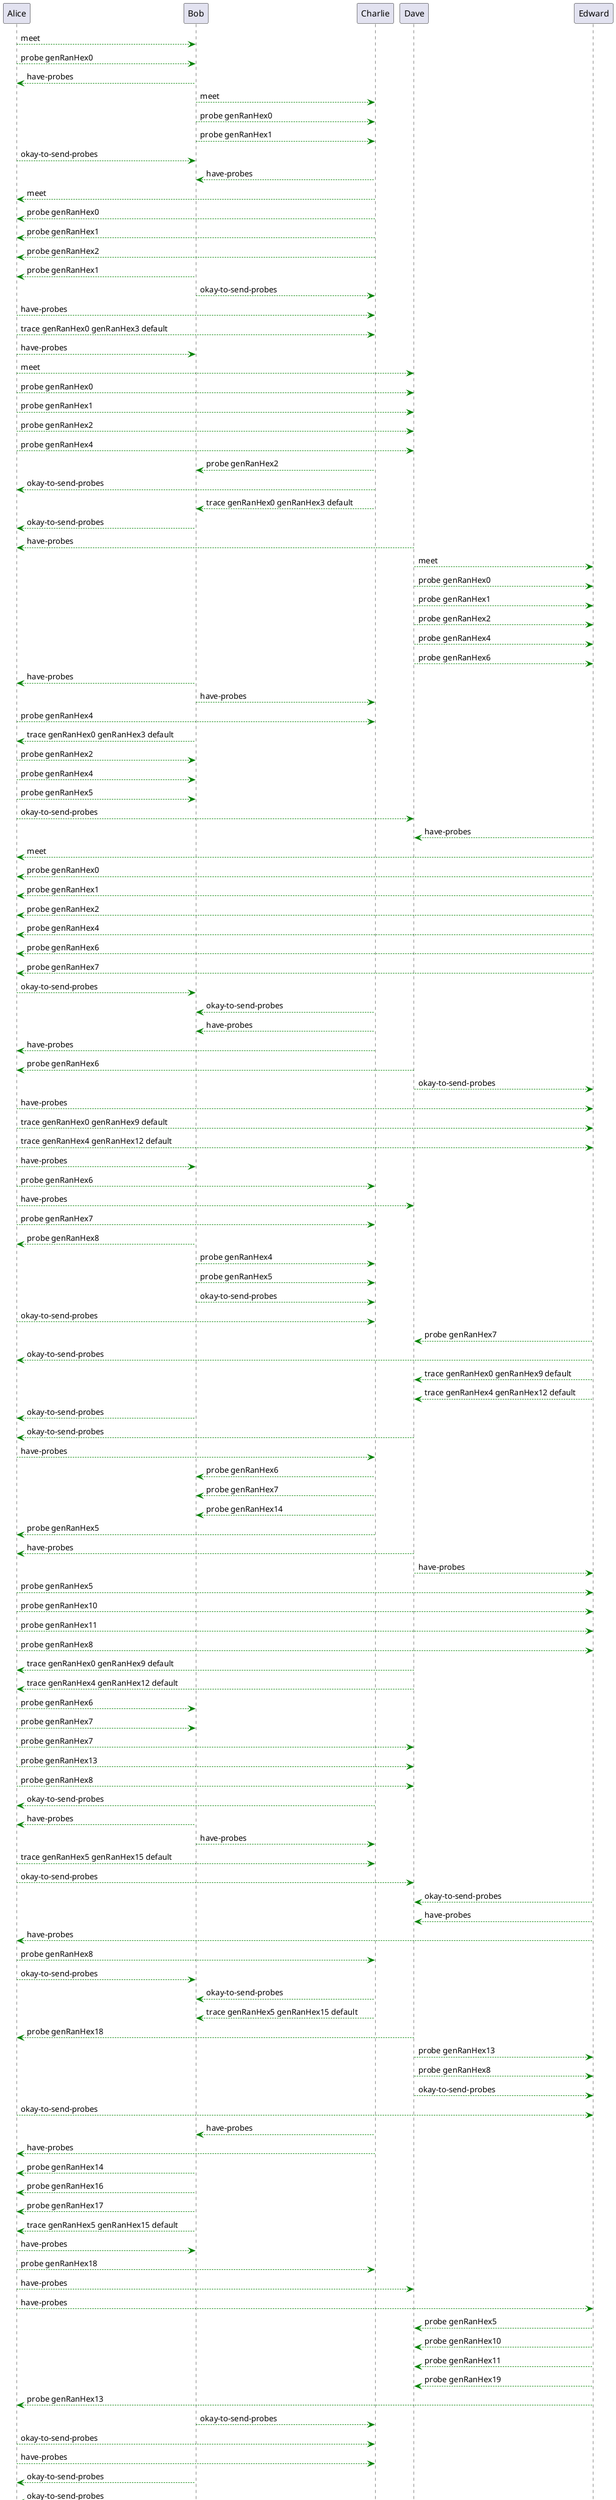 @startuml
Alice -[#green]-> Bob: meet
Alice -[#green]-> Bob: probe genRanHex0
Bob -[#green]-> Alice: have-probes
Bob -[#green]-> Charlie: meet
Bob -[#green]-> Charlie: probe genRanHex0
Bob -[#green]-> Charlie: probe genRanHex1
Alice -[#green]-> Bob: okay-to-send-probes
Charlie -[#green]-> Bob: have-probes
Charlie -[#green]-> Alice: meet
Charlie -[#green]-> Alice: probe genRanHex0
Charlie -[#green]-> Alice: probe genRanHex1
Charlie -[#green]-> Alice: probe genRanHex2
Bob -[#green]-> Alice: probe genRanHex1
Bob -[#green]-> Charlie: okay-to-send-probes
Alice -[#green]-> Charlie: have-probes
Alice -[#green]-> Charlie: trace genRanHex0 genRanHex3 default
Alice -[#green]-> Bob: have-probes
Alice -[#green]-> Dave: meet
Alice -[#green]-> Dave: probe genRanHex0
Alice -[#green]-> Dave: probe genRanHex1
Alice -[#green]-> Dave: probe genRanHex2
Alice -[#green]-> Dave: probe genRanHex4
Charlie -[#green]-> Bob: probe genRanHex2
Charlie -[#green]-> Alice: okay-to-send-probes
Charlie -[#green]-> Bob: trace genRanHex0 genRanHex3 default
Bob -[#green]-> Alice: okay-to-send-probes
Dave -[#green]-> Alice: have-probes
Dave -[#green]-> Edward: meet
Dave -[#green]-> Edward: probe genRanHex0
Dave -[#green]-> Edward: probe genRanHex1
Dave -[#green]-> Edward: probe genRanHex2
Dave -[#green]-> Edward: probe genRanHex4
Dave -[#green]-> Edward: probe genRanHex6
Bob -[#green]-> Alice: have-probes
Bob -[#green]-> Charlie: have-probes
Alice -[#green]-> Charlie: probe genRanHex4
Bob -[#green]-> Alice: trace genRanHex0 genRanHex3 default
Alice -[#green]-> Bob: probe genRanHex2
Alice -[#green]-> Bob: probe genRanHex4
Alice -[#green]-> Bob: probe genRanHex5
Alice -[#green]-> Dave: okay-to-send-probes
Edward -[#green]-> Dave: have-probes
Edward -[#green]-> Alice: meet
Edward -[#green]-> Alice: probe genRanHex0
Edward -[#green]-> Alice: probe genRanHex1
Edward -[#green]-> Alice: probe genRanHex2
Edward -[#green]-> Alice: probe genRanHex4
Edward -[#green]-> Alice: probe genRanHex6
Edward -[#green]-> Alice: probe genRanHex7
Alice -[#green]-> Bob: okay-to-send-probes
Charlie -[#green]-> Bob: okay-to-send-probes
Charlie -[#green]-> Bob: have-probes
Charlie -[#green]-> Alice: have-probes
Dave -[#green]-> Alice: probe genRanHex6
Dave -[#green]-> Edward: okay-to-send-probes
Alice -[#green]-> Edward: have-probes
Alice -[#green]-> Edward: trace genRanHex0 genRanHex9 default
Alice -[#green]-> Edward: trace genRanHex4 genRanHex12 default
Alice -[#green]-> Bob: have-probes
Alice -[#green]-> Charlie: probe genRanHex6
Alice -[#green]-> Dave: have-probes
Alice -[#green]-> Charlie: probe genRanHex7
Bob -[#green]-> Alice: probe genRanHex8
Bob -[#green]-> Charlie: probe genRanHex4
Bob -[#green]-> Charlie: probe genRanHex5
Bob -[#green]-> Charlie: okay-to-send-probes
Alice -[#green]-> Charlie: okay-to-send-probes
Edward -[#green]-> Dave: probe genRanHex7
Edward -[#green]-> Alice: okay-to-send-probes
Edward -[#green]-> Dave: trace genRanHex0 genRanHex9 default
Edward -[#green]-> Dave: trace genRanHex4 genRanHex12 default
Bob -[#green]-> Alice: okay-to-send-probes
Dave -[#green]-> Alice: okay-to-send-probes
Alice -[#green]-> Charlie: have-probes
Charlie -[#green]-> Bob: probe genRanHex6
Charlie -[#green]-> Bob: probe genRanHex7
Charlie -[#green]-> Bob: probe genRanHex14
Charlie -[#green]-> Alice: probe genRanHex5
Dave -[#green]-> Alice: have-probes
Dave -[#green]-> Edward: have-probes
Alice -[#green]-> Edward: probe genRanHex5
Alice -[#green]-> Edward: probe genRanHex10
Alice -[#green]-> Edward: probe genRanHex11
Alice -[#green]-> Edward: probe genRanHex8
Dave -[#green]-> Alice: trace genRanHex0 genRanHex9 default
Dave -[#green]-> Alice: trace genRanHex4 genRanHex12 default
Alice -[#green]-> Bob: probe genRanHex6
Alice -[#green]-> Bob: probe genRanHex7
Alice -[#green]-> Dave: probe genRanHex7
Alice -[#green]-> Dave: probe genRanHex13
Alice -[#green]-> Dave: probe genRanHex8
Charlie -[#green]-> Alice: okay-to-send-probes
Bob -[#green]-> Alice: have-probes
Bob -[#green]-> Charlie: have-probes
Alice -[#green]-> Charlie: trace genRanHex5 genRanHex15 default
Alice -[#green]-> Dave: okay-to-send-probes
Edward -[#green]-> Dave: okay-to-send-probes
Edward -[#green]-> Dave: have-probes
Edward -[#green]-> Alice: have-probes
Alice -[#green]-> Charlie: probe genRanHex8
Alice -[#green]-> Bob: okay-to-send-probes
Charlie -[#green]-> Bob: okay-to-send-probes
Charlie -[#green]-> Bob: trace genRanHex5 genRanHex15 default
Dave -[#green]-> Alice: probe genRanHex18
Dave -[#green]-> Edward: probe genRanHex13
Dave -[#green]-> Edward: probe genRanHex8
Dave -[#green]-> Edward: okay-to-send-probes
Alice -[#green]-> Edward: okay-to-send-probes
Charlie -[#green]-> Bob: have-probes
Charlie -[#green]-> Alice: have-probes
Bob -[#green]-> Alice: probe genRanHex14
Bob -[#green]-> Alice: probe genRanHex16
Bob -[#green]-> Alice: probe genRanHex17
Bob -[#green]-> Alice: trace genRanHex5 genRanHex15 default
Alice -[#green]-> Bob: have-probes
Alice -[#green]-> Charlie: probe genRanHex18
Alice -[#green]-> Dave: have-probes
Alice -[#green]-> Edward: have-probes
Edward -[#green]-> Dave: probe genRanHex5
Edward -[#green]-> Dave: probe genRanHex10
Edward -[#green]-> Dave: probe genRanHex11
Edward -[#green]-> Dave: probe genRanHex19
Edward -[#green]-> Alice: probe genRanHex13
Bob -[#green]-> Charlie: okay-to-send-probes
Alice -[#green]-> Charlie: okay-to-send-probes
Alice -[#green]-> Charlie: have-probes
Bob -[#green]-> Alice: okay-to-send-probes
Dave -[#green]-> Alice: okay-to-send-probes
Edward -[#green]-> Alice: okay-to-send-probes
Dave -[#green]-> Alice: have-probes
Dave -[#green]-> Edward: have-probes
Alice -[#green]-> Edward: trace genRanHex13 genRanHex20 default
Charlie -[#green]-> Bob: probe genRanHex8
Charlie -[#green]-> Bob: probe genRanHex18
Charlie -[#green]-> Alice: okay-to-send-probes
Alice -[#green]-> Bob: probe genRanHex18
Alice -[#green]-> Dave: probe genRanHex14
Alice -[#green]-> Dave: probe genRanHex16
Alice -[#green]-> Dave: probe genRanHex17
Alice -[#green]-> Edward: probe genRanHex18
Alice -[#green]-> Edward: probe genRanHex14
Alice -[#green]-> Edward: probe genRanHex16
Alice -[#green]-> Edward: probe genRanHex17
Alice -[#green]-> Dave: okay-to-send-probes
Edward -[#green]-> Dave: okay-to-send-probes
Edward -[#green]-> Dave: trace genRanHex13 genRanHex20 default
Bob -[#green]-> Charlie: trace genRanHex8 genRanHex21 default
Bob -[#green]-> Alice: have-probes
Bob -[#green]-> Charlie: have-probes
Alice -[#green]-> Charlie: probe genRanHex14
Alice -[#green]-> Charlie: probe genRanHex16
Alice -[#green]-> Charlie: probe genRanHex17
Edward -[#green]-> Dave: have-probes
Edward -[#green]-> Alice: have-probes
Dave -[#green]-> Alice: probe genRanHex5
Dave -[#green]-> Alice: probe genRanHex10
Dave -[#green]-> Alice: probe genRanHex11
Dave -[#green]-> Alice: probe genRanHex19
Dave -[#green]-> Edward: probe genRanHex14
Dave -[#green]-> Edward: probe genRanHex16
Dave -[#green]-> Edward: probe genRanHex17
Dave -[#green]-> Alice: trace genRanHex13 genRanHex20 default
Charlie -[#green]-> Alice: trace genRanHex8 genRanHex21 default
Alice -[#green]-> Bob: okay-to-send-probes
Charlie -[#green]-> Bob: okay-to-send-probes
Charlie -[#green]-> Alice: trace genRanHex14 genRanHex23 default
Charlie -[#green]-> Bob: have-probes
Charlie -[#green]-> Alice: have-probes
Dave -[#green]-> Edward: okay-to-send-probes
Alice -[#green]-> Edward: okay-to-send-probes
Alice -[#green]-> Dave: trace genRanHex5 genRanHex24 default
Alice -[#green]-> Dave: trace genRanHex10 genRanHex25 default
Alice -[#green]-> Dave: trace genRanHex11 genRanHex26 default
Alice -[#green]-> Bob: have-probes
Alice -[#green]-> Charlie: probe genRanHex19
Alice -[#green]-> Dave: have-probes
Alice -[#green]-> Edward: have-probes
Alice -[#green]-> Bob: trace genRanHex8 genRanHex21 default
Bob -[#green]-> Alice: probe genRanHex22
Alice -[#green]-> Bob: trace genRanHex14 genRanHex23 default
Bob -[#green]-> Charlie: okay-to-send-probes
Alice -[#green]-> Charlie: okay-to-send-probes
Edward -[#green]-> Dave: probe genRanHex18
Edward -[#green]-> Dave: probe genRanHex27
Edward -[#green]-> Dave: probe genRanHex28
Edward -[#green]-> Dave: probe genRanHex29
Dave -[#green]-> Edward: trace genRanHex5 genRanHex24 default
Dave -[#green]-> Edward: trace genRanHex10 genRanHex25 default
Dave -[#green]-> Edward: trace genRanHex11 genRanHex26 default
Bob -[#green]-> Alice: okay-to-send-probes
Dave -[#green]-> Alice: okay-to-send-probes
Edward -[#green]-> Alice: okay-to-send-probes
Alice -[#green]-> Charlie: have-probes
Bob -[#green]-> Charlie: trace genRanHex14 genRanHex23 default
Charlie -[#green]-> Bob: probe genRanHex16
Charlie -[#green]-> Bob: probe genRanHex17
Charlie -[#green]-> Bob: probe genRanHex19
Dave -[#green]-> Edward: trace genRanHex18 genRanHex30 default
Dave -[#green]-> Alice: have-probes
Dave -[#green]-> Edward: have-probes
Edward -[#green]-> Alice: trace genRanHex5 genRanHex24 default
Edward -[#green]-> Alice: trace genRanHex10 genRanHex25 default
Edward -[#green]-> Alice: trace genRanHex11 genRanHex26 default
Alice -[#green]-> Bob: probe genRanHex19
Alice -[#green]-> Dave: probe genRanHex22
Alice -[#green]-> Edward: probe genRanHex19
Alice -[#green]-> Edward: probe genRanHex22
Charlie -[#green]-> Alice: okay-to-send-probes
Bob -[#green]-> Charlie: trace genRanHex16 genRanHex31 default
Bob -[#green]-> Charlie: trace genRanHex17 genRanHex32 default
Bob -[#green]-> Alice: have-probes
Bob -[#green]-> Charlie: have-probes
Edward -[#green]-> Alice: trace genRanHex18 genRanHex30 default
Alice -[#green]-> Dave: okay-to-send-probes
Edward -[#green]-> Dave: okay-to-send-probes
Edward -[#green]-> Alice: trace genRanHex19 genRanHex34 default
Edward -[#green]-> Dave: have-probes
Edward -[#green]-> Alice: have-probes
Alice -[#green]-> Charlie: probe genRanHex22
Charlie -[#green]-> Alice: trace genRanHex16 genRanHex31 default
Charlie -[#green]-> Alice: trace genRanHex17 genRanHex32 default
Alice -[#green]-> Bob: okay-to-send-probes
Charlie -[#green]-> Bob: okay-to-send-probes
Alice -[#green]-> Dave: trace genRanHex18 genRanHex30 default
Dave -[#green]-> Alice: probe genRanHex27
Dave -[#green]-> Alice: probe genRanHex28
Dave -[#green]-> Alice: probe genRanHex29
Dave -[#green]-> Edward: probe genRanHex22
Alice -[#green]-> Dave: trace genRanHex19 genRanHex34 default
Dave -[#green]-> Edward: okay-to-send-probes
Alice -[#green]-> Edward: okay-to-send-probes
Charlie -[#green]-> Bob: have-probes
Charlie -[#green]-> Alice: have-probes
Alice -[#green]-> Bob: trace genRanHex16 genRanHex31 default
Alice -[#green]-> Bob: trace genRanHex17 genRanHex32 default
Bob -[#green]-> Alice: probe genRanHex33
Alice -[#green]-> Bob: have-probes
Alice -[#green]-> Charlie: probe genRanHex27
Alice -[#green]-> Dave: have-probes
Alice -[#green]-> Edward: have-probes
Alice -[#green]-> Charlie: probe genRanHex28
Alice -[#green]-> Charlie: probe genRanHex29
Dave -[#green]-> Edward: trace genRanHex19 genRanHex34 default
Edward -[#green]-> Dave: probe genRanHex35
Bob -[#green]-> Charlie: okay-to-send-probes
Alice -[#green]-> Charlie: okay-to-send-probes
Alice -[#green]-> Charlie: have-probes
Bob -[#green]-> Alice: okay-to-send-probes
Dave -[#green]-> Alice: okay-to-send-probes
Edward -[#green]-> Alice: okay-to-send-probes
Dave -[#green]-> Alice: have-probes
Dave -[#green]-> Edward: have-probes
Charlie -[#green]-> Bob: probe genRanHex22
Charlie -[#green]-> Bob: probe genRanHex27
Charlie -[#green]-> Bob: probe genRanHex28
Charlie -[#green]-> Bob: probe genRanHex29
Charlie -[#green]-> Alice: okay-to-send-probes
Alice -[#green]-> Bob: probe genRanHex27
Alice -[#green]-> Bob: probe genRanHex28
Alice -[#green]-> Bob: probe genRanHex29
Alice -[#green]-> Dave: probe genRanHex33
Alice -[#green]-> Edward: probe genRanHex27
Alice -[#green]-> Edward: probe genRanHex28
Alice -[#green]-> Edward: probe genRanHex29
Alice -[#green]-> Edward: probe genRanHex33
Alice -[#green]-> Dave: okay-to-send-probes
Edward -[#green]-> Dave: okay-to-send-probes
Bob -[#green]-> Charlie: trace genRanHex22 genRanHex36 default
Bob -[#green]-> Alice: have-probes
Bob -[#green]-> Charlie: have-probes
Alice -[#green]-> Charlie: probe genRanHex33
Edward -[#green]-> Alice: trace genRanHex27 genRanHex40 default
Edward -[#green]-> Alice: trace genRanHex28 genRanHex41 default
Edward -[#green]-> Alice: trace genRanHex29 genRanHex42 default
Edward -[#green]-> Dave: have-probes
Edward -[#green]-> Alice: have-probes
Dave -[#green]-> Alice: probe genRanHex35
Dave -[#green]-> Edward: probe genRanHex33
Charlie -[#green]-> Alice: trace genRanHex22 genRanHex36 default
Alice -[#green]-> Bob: okay-to-send-probes
Charlie -[#green]-> Bob: okay-to-send-probes
Charlie -[#green]-> Bob: have-probes
Charlie -[#green]-> Alice: have-probes
Alice -[#green]-> Dave: trace genRanHex27 genRanHex40 default
Alice -[#green]-> Dave: trace genRanHex28 genRanHex41 default
Alice -[#green]-> Dave: trace genRanHex29 genRanHex42 default
Dave -[#green]-> Edward: okay-to-send-probes
Alice -[#green]-> Edward: okay-to-send-probes
Alice -[#green]-> Bob: have-probes
Alice -[#green]-> Charlie: probe genRanHex35
Alice -[#green]-> Dave: have-probes
Alice -[#green]-> Edward: have-probes
Alice -[#green]-> Bob: trace genRanHex22 genRanHex36 default
Bob -[#green]-> Alice: probe genRanHex37
Bob -[#green]-> Alice: probe genRanHex38
Bob -[#green]-> Alice: probe genRanHex39
Bob -[#green]-> Charlie: okay-to-send-probes
Alice -[#green]-> Charlie: okay-to-send-probes
Dave -[#green]-> Edward: trace genRanHex27 genRanHex40 default
Dave -[#green]-> Edward: trace genRanHex28 genRanHex41 default
Dave -[#green]-> Edward: trace genRanHex29 genRanHex42 default
Edward -[#green]-> Dave: probe genRanHex43
Bob -[#green]-> Alice: okay-to-send-probes
Dave -[#green]-> Alice: okay-to-send-probes
Edward -[#green]-> Alice: okay-to-send-probes
Alice -[#green]-> Charlie: have-probes
Charlie -[#green]-> Bob: probe genRanHex33
Charlie -[#green]-> Bob: probe genRanHex35
Dave -[#green]-> Alice: have-probes
Dave -[#green]-> Edward: have-probes
Alice -[#green]-> Bob: probe genRanHex35
Alice -[#green]-> Dave: probe genRanHex37
Alice -[#green]-> Dave: probe genRanHex38
Alice -[#green]-> Dave: probe genRanHex39
Alice -[#green]-> Edward: probe genRanHex35
Alice -[#green]-> Edward: probe genRanHex37
Alice -[#green]-> Edward: probe genRanHex38
Alice -[#green]-> Edward: probe genRanHex39
Charlie -[#green]-> Alice: okay-to-send-probes
Bob -[#green]-> Charlie: trace genRanHex33 genRanHex44 default
Bob -[#green]-> Alice: have-probes
Bob -[#green]-> Charlie: have-probes
Alice -[#green]-> Dave: okay-to-send-probes
Edward -[#green]-> Dave: okay-to-send-probes
Edward -[#green]-> Alice: trace genRanHex35 genRanHex46 default
Edward -[#green]-> Dave: have-probes
Edward -[#green]-> Alice: have-probes
Alice -[#green]-> Charlie: probe genRanHex37
Alice -[#green]-> Charlie: probe genRanHex38
Alice -[#green]-> Charlie: probe genRanHex39
Charlie -[#green]-> Alice: trace genRanHex33 genRanHex44 default
Alice -[#green]-> Bob: okay-to-send-probes
Charlie -[#green]-> Bob: okay-to-send-probes
Dave -[#green]-> Alice: probe genRanHex43
Dave -[#green]-> Edward: probe genRanHex37
Dave -[#green]-> Edward: probe genRanHex38
Dave -[#green]-> Edward: probe genRanHex39
Alice -[#green]-> Dave: trace genRanHex35 genRanHex46 default
Dave -[#green]-> Edward: okay-to-send-probes
Alice -[#green]-> Edward: okay-to-send-probes
Charlie -[#green]-> Bob: have-probes
Charlie -[#green]-> Alice: have-probes
Alice -[#green]-> Bob: trace genRanHex33 genRanHex44 default
Bob -[#green]-> Alice: probe genRanHex45
Alice -[#green]-> Bob: have-probes
Alice -[#green]-> Charlie: probe genRanHex43
Alice -[#green]-> Dave: have-probes
Alice -[#green]-> Edward: have-probes
Dave -[#green]-> Edward: trace genRanHex35 genRanHex46 default
Edward -[#green]-> Dave: probe genRanHex47
Edward -[#green]-> Dave: probe genRanHex48
Edward -[#green]-> Dave: probe genRanHex49
Bob -[#green]-> Charlie: okay-to-send-probes
Alice -[#green]-> Charlie: okay-to-send-probes
Alice -[#green]-> Charlie: have-probes
Bob -[#green]-> Alice: okay-to-send-probes
Dave -[#green]-> Alice: okay-to-send-probes
Edward -[#green]-> Alice: okay-to-send-probes
Dave -[#green]-> Alice: have-probes
Dave -[#green]-> Edward: have-probes
Charlie -[#green]-> Bob: probe genRanHex37
Charlie -[#green]-> Bob: probe genRanHex38
Charlie -[#green]-> Bob: probe genRanHex39
Charlie -[#green]-> Bob: probe genRanHex43
Charlie -[#green]-> Alice: okay-to-send-probes
Alice -[#green]-> Bob: probe genRanHex43
Alice -[#green]-> Dave: probe genRanHex45
Alice -[#green]-> Edward: probe genRanHex43
Alice -[#green]-> Edward: probe genRanHex45
Alice -[#green]-> Dave: okay-to-send-probes
Edward -[#green]-> Dave: okay-to-send-probes
Bob -[#green]-> Charlie: trace genRanHex37 genRanHex50 default
Bob -[#green]-> Charlie: trace genRanHex38 genRanHex51 default
Bob -[#green]-> Charlie: trace genRanHex39 genRanHex52 default
Bob -[#green]-> Alice: have-probes
Bob -[#green]-> Charlie: have-probes
Alice -[#green]-> Charlie: probe genRanHex45
Edward -[#green]-> Alice: trace genRanHex43 genRanHex54 default
Edward -[#green]-> Dave: have-probes
Edward -[#green]-> Alice: have-probes
Dave -[#green]-> Alice: probe genRanHex47
Dave -[#green]-> Alice: probe genRanHex48
Dave -[#green]-> Alice: probe genRanHex49
Dave -[#green]-> Edward: probe genRanHex45
Charlie -[#green]-> Alice: trace genRanHex37 genRanHex50 default
Charlie -[#green]-> Alice: trace genRanHex38 genRanHex51 default
Charlie -[#green]-> Alice: trace genRanHex39 genRanHex52 default
Alice -[#green]-> Bob: okay-to-send-probes
Charlie -[#green]-> Bob: okay-to-send-probes
Charlie -[#green]-> Bob: have-probes
Charlie -[#green]-> Alice: have-probes
Alice -[#green]-> Dave: trace genRanHex43 genRanHex54 default
Dave -[#green]-> Edward: okay-to-send-probes
Alice -[#green]-> Edward: okay-to-send-probes
Alice -[#green]-> Bob: have-probes
Alice -[#green]-> Charlie: probe genRanHex47
Alice -[#green]-> Dave: have-probes
Alice -[#green]-> Edward: have-probes
Alice -[#green]-> Charlie: probe genRanHex48
Alice -[#green]-> Charlie: probe genRanHex49
Alice -[#green]-> Bob: trace genRanHex37 genRanHex50 default
Alice -[#green]-> Bob: trace genRanHex38 genRanHex51 default
Alice -[#green]-> Bob: trace genRanHex39 genRanHex52 default
Bob -[#green]-> Alice: probe genRanHex53
Bob -[#green]-> Charlie: okay-to-send-probes
Alice -[#green]-> Charlie: okay-to-send-probes
Dave -[#green]-> Edward: trace genRanHex43 genRanHex54 default
Edward -[#green]-> Dave: probe genRanHex55
Bob -[#green]-> Alice: okay-to-send-probes
Dave -[#green]-> Alice: okay-to-send-probes
Edward -[#green]-> Alice: okay-to-send-probes
Alice -[#green]-> Charlie: have-probes
Charlie -[#green]-> Bob: probe genRanHex45
Charlie -[#green]-> Bob: probe genRanHex47
Charlie -[#green]-> Bob: probe genRanHex48
Charlie -[#green]-> Bob: probe genRanHex49
Dave -[#green]-> Alice: have-probes
Dave -[#green]-> Edward: have-probes
Alice -[#green]-> Bob: probe genRanHex47
Alice -[#green]-> Bob: probe genRanHex48
Alice -[#green]-> Bob: probe genRanHex49
Alice -[#green]-> Dave: probe genRanHex53
Alice -[#green]-> Edward: probe genRanHex47
Alice -[#green]-> Edward: probe genRanHex48
Alice -[#green]-> Edward: probe genRanHex49
Alice -[#green]-> Edward: probe genRanHex53
Charlie -[#green]-> Alice: okay-to-send-probes
Bob -[#green]-> Charlie: trace genRanHex45 genRanHex56 default
Bob -[#green]-> Alice: have-probes
Bob -[#green]-> Charlie: have-probes
Alice -[#green]-> Dave: okay-to-send-probes
Edward -[#green]-> Dave: okay-to-send-probes
Edward -[#green]-> Alice: trace genRanHex47 genRanHex60 default
Edward -[#green]-> Alice: trace genRanHex48 genRanHex61 default
Edward -[#green]-> Alice: trace genRanHex49 genRanHex62 default
Edward -[#green]-> Dave: have-probes
Edward -[#green]-> Alice: have-probes
Alice -[#green]-> Charlie: probe genRanHex53
Charlie -[#green]-> Alice: trace genRanHex45 genRanHex56 default
Alice -[#green]-> Bob: okay-to-send-probes
Charlie -[#green]-> Bob: okay-to-send-probes
Dave -[#green]-> Alice: probe genRanHex55
Dave -[#green]-> Edward: probe genRanHex53
Alice -[#green]-> Dave: trace genRanHex47 genRanHex60 default
Alice -[#green]-> Dave: trace genRanHex48 genRanHex61 default
Alice -[#green]-> Dave: trace genRanHex49 genRanHex62 default
Dave -[#green]-> Edward: okay-to-send-probes
Alice -[#green]-> Edward: okay-to-send-probes
Charlie -[#green]-> Bob: have-probes
Charlie -[#green]-> Alice: have-probes
Alice -[#green]-> Bob: trace genRanHex45 genRanHex56 default
Bob -[#green]-> Alice: probe genRanHex57
Bob -[#green]-> Alice: probe genRanHex58
Bob -[#green]-> Alice: probe genRanHex59
Alice -[#green]-> Bob: have-probes
Alice -[#green]-> Charlie: probe genRanHex55
Alice -[#green]-> Dave: have-probes
Alice -[#green]-> Edward: have-probes
Dave -[#green]-> Edward: trace genRanHex47 genRanHex60 default
Dave -[#green]-> Edward: trace genRanHex48 genRanHex61 default
Dave -[#green]-> Edward: trace genRanHex49 genRanHex62 default
Edward -[#green]-> Dave: probe genRanHex63
Bob -[#green]-> Charlie: okay-to-send-probes
Alice -[#green]-> Charlie: okay-to-send-probes
Alice -[#green]-> Charlie: have-probes
Bob -[#green]-> Alice: okay-to-send-probes
Dave -[#green]-> Alice: okay-to-send-probes
Edward -[#green]-> Alice: okay-to-send-probes
Dave -[#green]-> Alice: have-probes
Dave -[#green]-> Edward: have-probes
Charlie -[#green]-> Bob: probe genRanHex53
Charlie -[#green]-> Bob: probe genRanHex55
Charlie -[#green]-> Alice: okay-to-send-probes
Alice -[#green]-> Bob: probe genRanHex55
Alice -[#green]-> Dave: probe genRanHex57
Alice -[#green]-> Dave: probe genRanHex58
Alice -[#green]-> Dave: probe genRanHex59
Alice -[#green]-> Edward: probe genRanHex55
Alice -[#green]-> Edward: probe genRanHex57
Alice -[#green]-> Edward: probe genRanHex58
Alice -[#green]-> Edward: probe genRanHex59
Alice -[#green]-> Dave: okay-to-send-probes
Edward -[#green]-> Dave: okay-to-send-probes
Bob -[#green]-> Charlie: trace genRanHex53 genRanHex64 default
Bob -[#green]-> Alice: have-probes
Bob -[#green]-> Charlie: have-probes
Alice -[#green]-> Charlie: probe genRanHex57
Alice -[#green]-> Charlie: probe genRanHex58
Alice -[#green]-> Charlie: probe genRanHex59
Edward -[#green]-> Alice: trace genRanHex55 genRanHex66 default
Edward -[#green]-> Dave: have-probes
Edward -[#green]-> Alice: have-probes
Dave -[#green]-> Alice: probe genRanHex63
Dave -[#green]-> Edward: probe genRanHex57
Dave -[#green]-> Edward: probe genRanHex58
Dave -[#green]-> Edward: probe genRanHex59
Charlie -[#green]-> Alice: trace genRanHex53 genRanHex64 default
Alice -[#green]-> Bob: okay-to-send-probes
Charlie -[#green]-> Bob: okay-to-send-probes
Charlie -[#green]-> Bob: have-probes
Charlie -[#green]-> Alice: have-probes
Alice -[#green]-> Dave: trace genRanHex55 genRanHex66 default
Dave -[#green]-> Edward: okay-to-send-probes
Alice -[#green]-> Edward: okay-to-send-probes
Alice -[#green]-> Bob: have-probes
Alice -[#green]-> Charlie: probe genRanHex63
Alice -[#green]-> Dave: have-probes
Alice -[#green]-> Edward: have-probes
Alice -[#green]-> Bob: trace genRanHex53 genRanHex64 default
Bob -[#green]-> Alice: probe genRanHex65
Bob -[#green]-> Charlie: okay-to-send-probes
Alice -[#green]-> Charlie: okay-to-send-probes
Dave -[#green]-> Edward: trace genRanHex55 genRanHex66 default
Edward -[#green]-> Dave: probe genRanHex67
Edward -[#green]-> Dave: probe genRanHex68
Edward -[#green]-> Dave: probe genRanHex69
Bob -[#green]-> Alice: okay-to-send-probes
Dave -[#green]-> Alice: okay-to-send-probes
Edward -[#green]-> Alice: okay-to-send-probes
Alice -[#green]-> Charlie: have-probes
Charlie -[#green]-> Bob: probe genRanHex57
Charlie -[#green]-> Bob: probe genRanHex58
Charlie -[#green]-> Bob: probe genRanHex59
Charlie -[#green]-> Bob: probe genRanHex63
Dave -[#green]-> Alice: have-probes
Dave -[#green]-> Edward: have-probes
Alice -[#green]-> Bob: probe genRanHex63
Alice -[#green]-> Dave: probe genRanHex65
Alice -[#green]-> Edward: probe genRanHex63
Alice -[#green]-> Edward: probe genRanHex65
Charlie -[#green]-> Alice: okay-to-send-probes
Bob -[#green]-> Charlie: trace genRanHex57 genRanHex70 default
Bob -[#green]-> Charlie: trace genRanHex58 genRanHex71 default
Bob -[#green]-> Charlie: trace genRanHex59 genRanHex72 default
Bob -[#green]-> Alice: have-probes
Bob -[#green]-> Charlie: have-probes
Alice -[#green]-> Dave: okay-to-send-probes
Edward -[#green]-> Dave: okay-to-send-probes
Edward -[#green]-> Alice: trace genRanHex63 genRanHex74 default
Edward -[#green]-> Dave: have-probes
Edward -[#green]-> Alice: have-probes
Alice -[#green]-> Charlie: probe genRanHex65
Charlie -[#green]-> Alice: trace genRanHex57 genRanHex70 default
Charlie -[#green]-> Alice: trace genRanHex58 genRanHex71 default
Charlie -[#green]-> Alice: trace genRanHex59 genRanHex72 default
Alice -[#green]-> Bob: okay-to-send-probes
Charlie -[#green]-> Bob: okay-to-send-probes
Dave -[#green]-> Alice: probe genRanHex67
Dave -[#green]-> Alice: probe genRanHex68
Dave -[#green]-> Alice: probe genRanHex69
Dave -[#green]-> Edward: probe genRanHex65
Alice -[#green]-> Dave: trace genRanHex63 genRanHex74 default
Dave -[#green]-> Edward: okay-to-send-probes
Alice -[#green]-> Edward: okay-to-send-probes
Charlie -[#green]-> Bob: have-probes
Charlie -[#green]-> Alice: have-probes
Alice -[#green]-> Bob: trace genRanHex57 genRanHex70 default
Alice -[#green]-> Bob: trace genRanHex58 genRanHex71 default
Alice -[#green]-> Bob: trace genRanHex59 genRanHex72 default
Bob -[#green]-> Alice: probe genRanHex73
Alice -[#green]-> Bob: have-probes
Alice -[#green]-> Charlie: probe genRanHex67
Alice -[#green]-> Dave: have-probes
Alice -[#green]-> Edward: have-probes
Alice -[#green]-> Charlie: probe genRanHex68
Alice -[#green]-> Charlie: probe genRanHex69
Dave -[#green]-> Edward: trace genRanHex63 genRanHex74 default
Edward -[#green]-> Dave: probe genRanHex75
Bob -[#green]-> Charlie: okay-to-send-probes
Alice -[#green]-> Charlie: okay-to-send-probes
Alice -[#green]-> Charlie: have-probes
Bob -[#green]-> Alice: okay-to-send-probes
Dave -[#green]-> Alice: okay-to-send-probes
Edward -[#green]-> Alice: okay-to-send-probes
Dave -[#green]-> Alice: have-probes
Dave -[#green]-> Edward: have-probes
Charlie -[#green]-> Bob: probe genRanHex65
Charlie -[#green]-> Bob: probe genRanHex67
Charlie -[#green]-> Bob: probe genRanHex68
Charlie -[#green]-> Bob: probe genRanHex69
Charlie -[#green]-> Alice: okay-to-send-probes
Alice -[#green]-> Bob: probe genRanHex67
Alice -[#green]-> Bob: probe genRanHex68
Alice -[#green]-> Bob: probe genRanHex69
Alice -[#green]-> Dave: probe genRanHex73
Alice -[#green]-> Edward: probe genRanHex67
Alice -[#green]-> Edward: probe genRanHex68
Alice -[#green]-> Edward: probe genRanHex69
Alice -[#green]-> Edward: probe genRanHex73
Alice -[#green]-> Dave: okay-to-send-probes
Edward -[#green]-> Dave: okay-to-send-probes
Bob -[#green]-> Charlie: trace genRanHex65 genRanHex76 default
Bob -[#green]-> Alice: have-probes
Bob -[#green]-> Charlie: have-probes
Alice -[#green]-> Charlie: probe genRanHex73
Edward -[#green]-> Alice: trace genRanHex67 genRanHex80 default
Edward -[#green]-> Alice: trace genRanHex68 genRanHex81 default
Edward -[#green]-> Alice: trace genRanHex69 genRanHex82 default
Edward -[#green]-> Dave: have-probes
Edward -[#green]-> Alice: have-probes
Dave -[#green]-> Alice: probe genRanHex75
Dave -[#green]-> Edward: probe genRanHex73
Charlie -[#green]-> Alice: trace genRanHex65 genRanHex76 default
Alice -[#green]-> Bob: okay-to-send-probes
Charlie -[#green]-> Bob: okay-to-send-probes
Charlie -[#green]-> Bob: have-probes
Charlie -[#green]-> Alice: have-probes
Alice -[#green]-> Dave: trace genRanHex67 genRanHex80 default
Alice -[#green]-> Dave: trace genRanHex68 genRanHex81 default
Alice -[#green]-> Dave: trace genRanHex69 genRanHex82 default
Dave -[#green]-> Edward: okay-to-send-probes
Alice -[#green]-> Edward: okay-to-send-probes
Alice -[#green]-> Bob: have-probes
Alice -[#green]-> Charlie: probe genRanHex75
Alice -[#green]-> Dave: have-probes
Alice -[#green]-> Edward: have-probes
Alice -[#green]-> Bob: trace genRanHex65 genRanHex76 default
Bob -[#green]-> Alice: probe genRanHex77
Bob -[#green]-> Alice: probe genRanHex78
Bob -[#green]-> Alice: probe genRanHex79
Bob -[#green]-> Charlie: okay-to-send-probes
Alice -[#green]-> Charlie: okay-to-send-probes
Dave -[#green]-> Edward: trace genRanHex67 genRanHex80 default
Dave -[#green]-> Edward: trace genRanHex68 genRanHex81 default
Dave -[#green]-> Edward: trace genRanHex69 genRanHex82 default
Edward -[#green]-> Dave: probe genRanHex83
Bob -[#green]-> Alice: okay-to-send-probes
Dave -[#green]-> Alice: okay-to-send-probes
Edward -[#green]-> Alice: okay-to-send-probes
Alice -[#green]-> Charlie: have-probes
Charlie -[#green]-> Bob: probe genRanHex73
Charlie -[#green]-> Bob: probe genRanHex75
Dave -[#green]-> Alice: have-probes
Dave -[#green]-> Edward: have-probes
Alice -[#green]-> Bob: probe genRanHex75
Alice -[#green]-> Dave: probe genRanHex77
Alice -[#green]-> Dave: probe genRanHex78
Alice -[#green]-> Dave: probe genRanHex79
Alice -[#green]-> Edward: probe genRanHex75
Alice -[#green]-> Edward: probe genRanHex77
Alice -[#green]-> Edward: probe genRanHex78
Alice -[#green]-> Edward: probe genRanHex79
Charlie -[#green]-> Alice: okay-to-send-probes
Bob -[#green]-> Charlie: trace genRanHex73 genRanHex84 default
Bob -[#green]-> Alice: have-probes
Bob -[#green]-> Charlie: have-probes
Alice -[#green]-> Dave: okay-to-send-probes
Edward -[#green]-> Dave: okay-to-send-probes
Edward -[#green]-> Alice: trace genRanHex75 genRanHex86 default
Edward -[#green]-> Dave: have-probes
Edward -[#green]-> Alice: have-probes
Alice -[#green]-> Charlie: probe genRanHex77
Alice -[#green]-> Charlie: probe genRanHex78
Alice -[#green]-> Charlie: probe genRanHex79
Charlie -[#green]-> Alice: trace genRanHex73 genRanHex84 default
Alice -[#green]-> Bob: okay-to-send-probes
Charlie -[#green]-> Bob: okay-to-send-probes
Dave -[#green]-> Alice: probe genRanHex83
Dave -[#green]-> Edward: probe genRanHex77
Dave -[#green]-> Edward: probe genRanHex78
Dave -[#green]-> Edward: probe genRanHex79
Alice -[#green]-> Dave: trace genRanHex75 genRanHex86 default
Dave -[#green]-> Edward: okay-to-send-probes
Alice -[#green]-> Edward: okay-to-send-probes
Charlie -[#green]-> Bob: have-probes
Charlie -[#green]-> Alice: have-probes
Alice -[#green]-> Bob: trace genRanHex73 genRanHex84 default
Bob -[#green]-> Alice: probe genRanHex85
Alice -[#green]-> Bob: have-probes
Alice -[#green]-> Charlie: probe genRanHex83
Alice -[#green]-> Dave: have-probes
Alice -[#green]-> Edward: have-probes
Dave -[#green]-> Edward: trace genRanHex75 genRanHex86 default
Edward -[#green]-> Dave: probe genRanHex87
Edward -[#green]-> Dave: probe genRanHex88
Edward -[#green]-> Dave: probe genRanHex89
Bob -[#green]-> Charlie: okay-to-send-probes
Alice -[#green]-> Charlie: okay-to-send-probes
Alice -[#green]-> Charlie: have-probes
Bob -[#green]-> Alice: okay-to-send-probes
Dave -[#green]-> Alice: okay-to-send-probes
Edward -[#green]-> Alice: okay-to-send-probes
Dave -[#green]-> Alice: have-probes
Dave -[#green]-> Edward: have-probes
Charlie -[#green]-> Bob: probe genRanHex77
Charlie -[#green]-> Bob: probe genRanHex78
Charlie -[#green]-> Bob: probe genRanHex79
Charlie -[#green]-> Bob: probe genRanHex83
Charlie -[#green]-> Alice: okay-to-send-probes
Alice -[#green]-> Bob: probe genRanHex83
Alice -[#green]-> Dave: probe genRanHex85
Alice -[#green]-> Edward: probe genRanHex83
Alice -[#green]-> Edward: probe genRanHex85
Alice -[#green]-> Dave: okay-to-send-probes
Edward -[#green]-> Dave: okay-to-send-probes
Bob -[#green]-> Charlie: trace genRanHex77 genRanHex90 default
Bob -[#green]-> Charlie: trace genRanHex78 genRanHex91 default
Bob -[#green]-> Charlie: trace genRanHex79 genRanHex92 default
Bob -[#green]-> Alice: have-probes
Bob -[#green]-> Charlie: have-probes
Alice -[#green]-> Charlie: probe genRanHex85
Edward -[#green]-> Alice: trace genRanHex83 genRanHex94 default
Edward -[#green]-> Dave: have-probes
Edward -[#green]-> Alice: have-probes
Dave -[#green]-> Alice: probe genRanHex87
Dave -[#green]-> Alice: probe genRanHex88
Dave -[#green]-> Alice: probe genRanHex89
Dave -[#green]-> Edward: probe genRanHex85
Charlie -[#green]-> Alice: trace genRanHex77 genRanHex90 default
Charlie -[#green]-> Alice: trace genRanHex78 genRanHex91 default
Charlie -[#green]-> Alice: trace genRanHex79 genRanHex92 default
Alice -[#green]-> Bob: okay-to-send-probes
Charlie -[#green]-> Bob: okay-to-send-probes
Charlie -[#green]-> Bob: have-probes
Charlie -[#green]-> Alice: have-probes
Alice -[#green]-> Dave: trace genRanHex83 genRanHex94 default
Dave -[#green]-> Edward: okay-to-send-probes
Alice -[#green]-> Edward: okay-to-send-probes
Alice -[#green]-> Bob: have-probes
Alice -[#green]-> Charlie: probe genRanHex87
Alice -[#green]-> Dave: have-probes
Alice -[#green]-> Edward: have-probes
Alice -[#green]-> Charlie: probe genRanHex88
Alice -[#green]-> Charlie: probe genRanHex89
Alice -[#green]-> Bob: trace genRanHex77 genRanHex90 default
Alice -[#green]-> Bob: trace genRanHex78 genRanHex91 default
Alice -[#green]-> Bob: trace genRanHex79 genRanHex92 default
Bob -[#green]-> Alice: probe genRanHex93
Bob -[#green]-> Charlie: okay-to-send-probes
Alice -[#green]-> Charlie: okay-to-send-probes
Dave -[#green]-> Edward: trace genRanHex83 genRanHex94 default
Edward -[#green]-> Dave: probe genRanHex95
Bob -[#green]-> Alice: okay-to-send-probes
Dave -[#green]-> Alice: okay-to-send-probes
Edward -[#green]-> Alice: okay-to-send-probes
Alice -[#green]-> Charlie: have-probes
Charlie -[#green]-> Bob: probe genRanHex85
Charlie -[#green]-> Bob: probe genRanHex87
Charlie -[#green]-> Bob: probe genRanHex88
Charlie -[#green]-> Bob: probe genRanHex89
Dave -[#green]-> Alice: have-probes
Dave -[#green]-> Edward: have-probes
Alice -[#green]-> Bob: probe genRanHex87
Alice -[#green]-> Bob: probe genRanHex88
Alice -[#green]-> Bob: probe genRanHex89
Alice -[#green]-> Dave: probe genRanHex93
Alice -[#green]-> Edward: probe genRanHex87
Alice -[#green]-> Edward: probe genRanHex88
Alice -[#green]-> Edward: probe genRanHex89
Alice -[#green]-> Edward: probe genRanHex93
Charlie -[#green]-> Alice: okay-to-send-probes
Bob -[#green]-> Charlie: trace genRanHex85 genRanHex96 default
Bob -[#green]-> Alice: have-probes
Bob -[#green]-> Charlie: have-probes
Alice -[#green]-> Dave: okay-to-send-probes
Edward -[#green]-> Dave: okay-to-send-probes
Edward -[#green]-> Alice: trace genRanHex87 genRanHex100 default
Edward -[#green]-> Alice: trace genRanHex88 genRanHex101 default
Edward -[#green]-> Alice: trace genRanHex89 genRanHex102 default
Edward -[#green]-> Dave: have-probes
Edward -[#green]-> Alice: have-probes
Alice -[#green]-> Charlie: probe genRanHex93
Charlie -[#green]-> Alice: trace genRanHex85 genRanHex96 default
Alice -[#green]-> Bob: okay-to-send-probes
Charlie -[#green]-> Bob: okay-to-send-probes
Dave -[#green]-> Alice: probe genRanHex95
Dave -[#green]-> Edward: probe genRanHex93
Alice -[#green]-> Dave: trace genRanHex87 genRanHex100 default
Alice -[#green]-> Dave: trace genRanHex88 genRanHex101 default
Alice -[#green]-> Dave: trace genRanHex89 genRanHex102 default
Dave -[#green]-> Edward: okay-to-send-probes
Alice -[#green]-> Edward: okay-to-send-probes
Charlie -[#green]-> Bob: have-probes
Charlie -[#green]-> Alice: have-probes
Alice -[#green]-> Bob: trace genRanHex85 genRanHex96 default
Bob -[#green]-> Alice: probe genRanHex97
Bob -[#green]-> Alice: probe genRanHex98
Bob -[#green]-> Alice: probe genRanHex99
Alice -[#green]-> Bob: have-probes
Alice -[#green]-> Charlie: probe genRanHex95
Alice -[#green]-> Dave: have-probes
Alice -[#green]-> Edward: have-probes
Dave -[#green]-> Edward: trace genRanHex87 genRanHex100 default
Dave -[#green]-> Edward: trace genRanHex88 genRanHex101 default
Dave -[#green]-> Edward: trace genRanHex89 genRanHex102 default
Edward -[#green]-> Dave: probe genRanHex103
Bob -[#green]-> Charlie: okay-to-send-probes
Alice -[#green]-> Charlie: okay-to-send-probes
Alice -[#green]-> Charlie: have-probes
Bob -[#green]-> Alice: okay-to-send-probes
Dave -[#green]-> Alice: okay-to-send-probes
Edward -[#green]-> Alice: okay-to-send-probes
Dave -[#green]-> Alice: have-probes
Dave -[#green]-> Edward: have-probes
Charlie -[#green]-> Bob: probe genRanHex93
Charlie -[#green]-> Bob: probe genRanHex95
Charlie -[#green]-> Alice: okay-to-send-probes
Alice -[#green]-> Bob: probe genRanHex95
Alice -[#green]-> Dave: probe genRanHex97
Alice -[#green]-> Dave: probe genRanHex98
Alice -[#green]-> Dave: probe genRanHex99
Alice -[#green]-> Edward: probe genRanHex95
Alice -[#green]-> Edward: probe genRanHex97
Alice -[#green]-> Edward: probe genRanHex98
Alice -[#green]-> Edward: probe genRanHex99
Alice -[#green]-> Dave: okay-to-send-probes
Edward -[#green]-> Dave: okay-to-send-probes
Bob -[#green]-> Charlie: trace genRanHex93 genRanHex104 default
Bob -[#green]-> Alice: have-probes
Bob -[#green]-> Charlie: have-probes
Alice -[#green]-> Charlie: probe genRanHex97
Alice -[#green]-> Charlie: probe genRanHex98
Alice -[#green]-> Charlie: probe genRanHex99
Edward -[#green]-> Alice: trace genRanHex95 genRanHex106 default
Edward -[#green]-> Dave: have-probes
Edward -[#green]-> Alice: have-probes
Dave -[#green]-> Alice: probe genRanHex103
Dave -[#green]-> Edward: probe genRanHex97
Dave -[#green]-> Edward: probe genRanHex98
Dave -[#green]-> Edward: probe genRanHex99
Charlie -[#green]-> Alice: trace genRanHex93 genRanHex104 default
Alice -[#green]-> Bob: okay-to-send-probes
Charlie -[#green]-> Bob: okay-to-send-probes
Charlie -[#green]-> Bob: have-probes
Charlie -[#green]-> Alice: have-probes
Alice -[#green]-> Dave: trace genRanHex95 genRanHex106 default
Dave -[#green]-> Edward: okay-to-send-probes
Alice -[#green]-> Edward: okay-to-send-probes
Alice -[#green]-> Bob: have-probes
Alice -[#green]-> Charlie: probe genRanHex103
Alice -[#green]-> Dave: have-probes
Alice -[#green]-> Edward: have-probes
Alice -[#green]-> Bob: trace genRanHex93 genRanHex104 default
Bob -[#green]-> Alice: probe genRanHex105
Bob -[#green]-> Charlie: okay-to-send-probes
Alice -[#green]-> Charlie: okay-to-send-probes
Dave -[#green]-> Edward: trace genRanHex95 genRanHex106 default
Edward -[#green]-> Dave: probe genRanHex107
Edward -[#green]-> Dave: probe genRanHex108
Edward -[#green]-> Dave: probe genRanHex109
Bob -[#green]-> Alice: okay-to-send-probes
Dave -[#green]-> Alice: okay-to-send-probes
Edward -[#green]-> Alice: okay-to-send-probes
Alice -[#green]-> Charlie: have-probes
Charlie -[#green]-> Bob: probe genRanHex97
Charlie -[#green]-> Bob: probe genRanHex98
Charlie -[#green]-> Bob: probe genRanHex99
Charlie -[#green]-> Bob: probe genRanHex103
Dave -[#green]-> Alice: have-probes
Dave -[#green]-> Edward: have-probes
Alice -[#green]-> Bob: probe genRanHex103
Alice -[#green]-> Dave: probe genRanHex105
Alice -[#green]-> Edward: probe genRanHex103
Alice -[#green]-> Edward: probe genRanHex105
Charlie -[#green]-> Alice: okay-to-send-probes
Bob -[#green]-> Charlie: trace genRanHex97 genRanHex110 default
Bob -[#green]-> Charlie: trace genRanHex98 genRanHex111 default
Bob -[#green]-> Charlie: trace genRanHex99 genRanHex112 default
Bob -[#green]-> Alice: have-probes
Bob -[#green]-> Charlie: have-probes
Alice -[#green]-> Dave: okay-to-send-probes
Edward -[#green]-> Dave: okay-to-send-probes
Edward -[#green]-> Alice: trace genRanHex103 genRanHex114 default
Edward -[#green]-> Dave: have-probes
Edward -[#green]-> Alice: have-probes
Alice -[#green]-> Charlie: probe genRanHex105
Charlie -[#green]-> Alice: trace genRanHex97 genRanHex110 default
Charlie -[#green]-> Alice: trace genRanHex98 genRanHex111 default
Charlie -[#green]-> Alice: trace genRanHex99 genRanHex112 default
Alice -[#green]-> Bob: okay-to-send-probes
Charlie -[#green]-> Bob: okay-to-send-probes
Dave -[#green]-> Alice: probe genRanHex107
Dave -[#green]-> Alice: probe genRanHex108
Dave -[#green]-> Alice: probe genRanHex109
Dave -[#green]-> Edward: probe genRanHex105
Alice -[#green]-> Dave: trace genRanHex103 genRanHex114 default
Dave -[#green]-> Edward: okay-to-send-probes
Alice -[#green]-> Edward: okay-to-send-probes
Charlie -[#green]-> Bob: have-probes
Charlie -[#green]-> Alice: have-probes
Alice -[#green]-> Bob: trace genRanHex97 genRanHex110 default
Alice -[#green]-> Bob: trace genRanHex98 genRanHex111 default
Alice -[#green]-> Bob: trace genRanHex99 genRanHex112 default
Bob -[#green]-> Alice: probe genRanHex113
Alice -[#green]-> Bob: have-probes
Alice -[#green]-> Charlie: probe genRanHex107
Alice -[#green]-> Dave: have-probes
Alice -[#green]-> Edward: have-probes
Alice -[#green]-> Charlie: probe genRanHex108
Alice -[#green]-> Charlie: probe genRanHex109
Dave -[#green]-> Edward: trace genRanHex103 genRanHex114 default
Edward -[#green]-> Dave: probe genRanHex115
Bob -[#green]-> Charlie: okay-to-send-probes
Alice -[#green]-> Charlie: okay-to-send-probes
Alice -[#green]-> Charlie: have-probes
Bob -[#green]-> Alice: okay-to-send-probes
Dave -[#green]-> Alice: okay-to-send-probes
Edward -[#green]-> Alice: okay-to-send-probes
Dave -[#green]-> Alice: have-probes
Dave -[#green]-> Edward: have-probes
Charlie -[#green]-> Bob: probe genRanHex105
Charlie -[#green]-> Bob: probe genRanHex107
Charlie -[#green]-> Bob: probe genRanHex108
Charlie -[#green]-> Bob: probe genRanHex109
Charlie -[#green]-> Alice: okay-to-send-probes
Alice -[#green]-> Bob: probe genRanHex107
Alice -[#green]-> Bob: probe genRanHex108
Alice -[#green]-> Bob: probe genRanHex109
Alice -[#green]-> Dave: probe genRanHex113
Alice -[#green]-> Edward: probe genRanHex107
Alice -[#green]-> Edward: probe genRanHex108
Alice -[#green]-> Edward: probe genRanHex109
Alice -[#green]-> Edward: probe genRanHex113
Alice -[#green]-> Dave: okay-to-send-probes
Edward -[#green]-> Dave: okay-to-send-probes
Bob -[#green]-> Charlie: trace genRanHex105 genRanHex116 default
Bob -[#green]-> Alice: have-probes
Bob -[#green]-> Charlie: have-probes
Alice -[#green]-> Charlie: probe genRanHex113
Edward -[#green]-> Alice: trace genRanHex107 genRanHex120 default
Edward -[#green]-> Alice: trace genRanHex108 genRanHex121 default
Edward -[#green]-> Alice: trace genRanHex109 genRanHex122 default
Edward -[#green]-> Dave: have-probes
Edward -[#green]-> Alice: have-probes
Dave -[#green]-> Alice: probe genRanHex115
Dave -[#green]-> Edward: probe genRanHex113
Charlie -[#green]-> Alice: trace genRanHex105 genRanHex116 default
Alice -[#green]-> Bob: okay-to-send-probes
Charlie -[#green]-> Bob: okay-to-send-probes
Charlie -[#green]-> Bob: have-probes
Charlie -[#green]-> Alice: have-probes
Alice -[#green]-> Dave: trace genRanHex107 genRanHex120 default
Alice -[#green]-> Dave: trace genRanHex108 genRanHex121 default
Alice -[#green]-> Dave: trace genRanHex109 genRanHex122 default
Dave -[#green]-> Edward: okay-to-send-probes
Alice -[#green]-> Edward: okay-to-send-probes
Alice -[#green]-> Bob: have-probes
Alice -[#green]-> Charlie: probe genRanHex115
Alice -[#green]-> Dave: have-probes
Alice -[#green]-> Edward: have-probes
Alice -[#green]-> Bob: trace genRanHex105 genRanHex116 default
Bob -[#green]-> Alice: probe genRanHex117
Bob -[#green]-> Alice: probe genRanHex118
Bob -[#green]-> Alice: probe genRanHex119
Bob -[#green]-> Charlie: okay-to-send-probes
Alice -[#green]-> Charlie: okay-to-send-probes
Dave -[#green]-> Edward: trace genRanHex107 genRanHex120 default
Dave -[#green]-> Edward: trace genRanHex108 genRanHex121 default
Dave -[#green]-> Edward: trace genRanHex109 genRanHex122 default
Edward -[#green]-> Dave: probe genRanHex123
Bob -[#green]-> Alice: okay-to-send-probes
Dave -[#green]-> Alice: okay-to-send-probes
Edward -[#green]-> Alice: okay-to-send-probes
Alice -[#green]-> Charlie: have-probes
Charlie -[#green]-> Bob: probe genRanHex113
Charlie -[#green]-> Bob: probe genRanHex115
Dave -[#green]-> Alice: have-probes
Dave -[#green]-> Edward: have-probes
Alice -[#green]-> Bob: probe genRanHex115
Alice -[#green]-> Dave: probe genRanHex117
Alice -[#green]-> Dave: probe genRanHex118
Alice -[#green]-> Dave: probe genRanHex119
Alice -[#green]-> Edward: probe genRanHex115
Alice -[#green]-> Edward: probe genRanHex117
Alice -[#green]-> Edward: probe genRanHex118
Alice -[#green]-> Edward: probe genRanHex119
Charlie -[#green]-> Alice: okay-to-send-probes
Bob -[#green]-> Charlie: trace genRanHex113 genRanHex124 default
Bob -[#green]-> Alice: have-probes
Bob -[#green]-> Charlie: have-probes
Alice -[#green]-> Dave: okay-to-send-probes
Edward -[#green]-> Dave: okay-to-send-probes
Edward -[#green]-> Alice: trace genRanHex115 genRanHex126 default
Edward -[#green]-> Dave: have-probes
Edward -[#green]-> Alice: have-probes
Alice -[#green]-> Charlie: probe genRanHex117
Alice -[#green]-> Charlie: probe genRanHex118
Alice -[#green]-> Charlie: probe genRanHex119
Charlie -[#green]-> Alice: trace genRanHex113 genRanHex124 default
Alice -[#green]-> Bob: okay-to-send-probes
Charlie -[#green]-> Bob: okay-to-send-probes
Dave -[#green]-> Alice: probe genRanHex123
Dave -[#green]-> Edward: probe genRanHex117
Dave -[#green]-> Edward: probe genRanHex118
Dave -[#green]-> Edward: probe genRanHex119
Alice -[#green]-> Dave: trace genRanHex115 genRanHex126 default
Dave -[#green]-> Edward: okay-to-send-probes
Alice -[#green]-> Edward: okay-to-send-probes
Charlie -[#green]-> Bob: have-probes
Charlie -[#green]-> Alice: have-probes
Alice -[#green]-> Bob: trace genRanHex113 genRanHex124 default
Bob -[#green]-> Alice: probe genRanHex125
Alice -[#green]-> Bob: have-probes
Alice -[#green]-> Charlie: probe genRanHex123
Alice -[#green]-> Dave: have-probes
Alice -[#green]-> Edward: have-probes
Dave -[#green]-> Edward: trace genRanHex115 genRanHex126 default
Edward -[#green]-> Dave: probe genRanHex127
Edward -[#green]-> Dave: probe genRanHex128
Edward -[#green]-> Dave: probe genRanHex129
Bob -[#green]-> Charlie: okay-to-send-probes
Alice -[#green]-> Charlie: okay-to-send-probes
Alice -[#green]-> Charlie: have-probes
Bob -[#green]-> Alice: okay-to-send-probes
Dave -[#green]-> Alice: okay-to-send-probes
Edward -[#green]-> Alice: okay-to-send-probes
Dave -[#green]-> Alice: have-probes
Dave -[#green]-> Edward: have-probes
Charlie -[#green]-> Bob: probe genRanHex117
Charlie -[#green]-> Bob: probe genRanHex118
Charlie -[#green]-> Bob: probe genRanHex119
Charlie -[#green]-> Bob: probe genRanHex123
Charlie -[#green]-> Alice: okay-to-send-probes
Alice -[#green]-> Bob: probe genRanHex123
Alice -[#green]-> Dave: probe genRanHex125
Alice -[#green]-> Edward: probe genRanHex123
Alice -[#green]-> Edward: probe genRanHex125
Alice -[#green]-> Dave: okay-to-send-probes
Edward -[#green]-> Dave: okay-to-send-probes
Bob -[#green]-> Charlie: trace genRanHex117 genRanHex130 default
Bob -[#green]-> Charlie: trace genRanHex118 genRanHex131 default
Bob -[#green]-> Charlie: trace genRanHex119 genRanHex132 default
Bob -[#green]-> Alice: have-probes
Bob -[#green]-> Charlie: have-probes
Alice -[#green]-> Charlie: probe genRanHex125
Edward -[#green]-> Alice: trace genRanHex123 genRanHex134 default
Edward -[#green]-> Dave: have-probes
Edward -[#green]-> Alice: have-probes
Dave -[#green]-> Alice: probe genRanHex127
Dave -[#green]-> Alice: probe genRanHex128
Dave -[#green]-> Alice: probe genRanHex129
Dave -[#green]-> Edward: probe genRanHex125
Charlie -[#green]-> Alice: trace genRanHex117 genRanHex130 default
Charlie -[#green]-> Alice: trace genRanHex118 genRanHex131 default
Charlie -[#green]-> Alice: trace genRanHex119 genRanHex132 default
Alice -[#green]-> Bob: okay-to-send-probes
Charlie -[#green]-> Bob: okay-to-send-probes
Charlie -[#green]-> Bob: have-probes
Charlie -[#green]-> Alice: have-probes
Alice -[#green]-> Dave: trace genRanHex123 genRanHex134 default
Dave -[#green]-> Edward: okay-to-send-probes
Alice -[#green]-> Edward: okay-to-send-probes
Alice -[#green]-> Bob: have-probes
Alice -[#green]-> Charlie: probe genRanHex127
Alice -[#green]-> Dave: have-probes
Alice -[#green]-> Edward: have-probes
Alice -[#green]-> Charlie: probe genRanHex128
Alice -[#green]-> Charlie: probe genRanHex129
Alice -[#green]-> Bob: trace genRanHex117 genRanHex130 default
Alice -[#green]-> Bob: trace genRanHex118 genRanHex131 default
Alice -[#green]-> Bob: trace genRanHex119 genRanHex132 default
Bob -[#green]-> Alice: probe genRanHex133
Bob -[#green]-> Charlie: okay-to-send-probes
Alice -[#green]-> Charlie: okay-to-send-probes
Dave -[#green]-> Edward: trace genRanHex123 genRanHex134 default
Edward -[#green]-> Dave: probe genRanHex135
Bob -[#green]-> Alice: okay-to-send-probes
Dave -[#green]-> Alice: okay-to-send-probes
Edward -[#green]-> Alice: okay-to-send-probes
Alice -[#green]-> Charlie: have-probes
Charlie -[#green]-> Bob: probe genRanHex125
Charlie -[#green]-> Bob: probe genRanHex127
Charlie -[#green]-> Bob: probe genRanHex128
Charlie -[#green]-> Bob: probe genRanHex129
Dave -[#green]-> Alice: have-probes
Dave -[#green]-> Edward: have-probes
Alice -[#green]-> Bob: probe genRanHex127
Alice -[#green]-> Bob: probe genRanHex128
Alice -[#green]-> Bob: probe genRanHex129
Alice -[#green]-> Dave: probe genRanHex133
Alice -[#green]-> Edward: probe genRanHex127
Alice -[#green]-> Edward: probe genRanHex128
Alice -[#green]-> Edward: probe genRanHex129
Alice -[#green]-> Edward: probe genRanHex133
Charlie -[#green]-> Alice: okay-to-send-probes
Bob -[#green]-> Charlie: trace genRanHex125 genRanHex136 default
Bob -[#green]-> Alice: have-probes
Bob -[#green]-> Charlie: have-probes
Alice -[#green]-> Dave: okay-to-send-probes
Edward -[#green]-> Dave: okay-to-send-probes
Edward -[#green]-> Alice: trace genRanHex127 genRanHex140 default
Edward -[#green]-> Alice: trace genRanHex128 genRanHex141 default
Edward -[#green]-> Alice: trace genRanHex129 genRanHex142 default
Edward -[#green]-> Dave: have-probes
Edward -[#green]-> Alice: have-probes
Alice -[#green]-> Charlie: probe genRanHex133
Charlie -[#green]-> Alice: trace genRanHex125 genRanHex136 default
Alice -[#green]-> Bob: okay-to-send-probes
Charlie -[#green]-> Bob: okay-to-send-probes
Dave -[#green]-> Alice: probe genRanHex135
Dave -[#green]-> Edward: probe genRanHex133
Alice -[#green]-> Dave: trace genRanHex127 genRanHex140 default
Alice -[#green]-> Dave: trace genRanHex128 genRanHex141 default
Alice -[#green]-> Dave: trace genRanHex129 genRanHex142 default
Dave -[#green]-> Edward: okay-to-send-probes
Alice -[#green]-> Edward: okay-to-send-probes
Charlie -[#green]-> Bob: have-probes
Charlie -[#green]-> Alice: have-probes
Alice -[#green]-> Bob: trace genRanHex125 genRanHex136 default
Bob -[#green]-> Alice: probe genRanHex137
Bob -[#green]-> Alice: probe genRanHex138
Bob -[#green]-> Alice: probe genRanHex139
Alice -[#green]-> Bob: have-probes
Alice -[#green]-> Charlie: probe genRanHex135
Alice -[#green]-> Dave: have-probes
Alice -[#green]-> Edward: have-probes
Dave -[#green]-> Edward: trace genRanHex127 genRanHex140 default
Dave -[#green]-> Edward: trace genRanHex128 genRanHex141 default
Dave -[#green]-> Edward: trace genRanHex129 genRanHex142 default
Edward -[#green]-> Dave: probe genRanHex143
Bob -[#green]-> Charlie: okay-to-send-probes
Alice -[#green]-> Charlie: okay-to-send-probes
Alice -[#green]-> Charlie: have-probes
Bob -[#green]-> Alice: okay-to-send-probes
Dave -[#green]-> Alice: okay-to-send-probes
Edward -[#green]-> Alice: okay-to-send-probes
Dave -[#green]-> Alice: have-probes
Dave -[#green]-> Edward: have-probes
Charlie -[#green]-> Bob: probe genRanHex133
Charlie -[#green]-> Bob: probe genRanHex135
Charlie -[#green]-> Alice: okay-to-send-probes
Alice -[#green]-> Bob: probe genRanHex135
Alice -[#green]-> Dave: probe genRanHex137
Alice -[#green]-> Dave: probe genRanHex138
Alice -[#green]-> Dave: probe genRanHex139
Alice -[#green]-> Edward: probe genRanHex135
Alice -[#green]-> Edward: probe genRanHex137
Alice -[#green]-> Edward: probe genRanHex138
Alice -[#green]-> Edward: probe genRanHex139
Alice -[#green]-> Dave: okay-to-send-probes
Edward -[#green]-> Dave: okay-to-send-probes
Bob -[#green]-> Charlie: trace genRanHex133 genRanHex144 default
Bob -[#green]-> Alice: have-probes
Bob -[#green]-> Charlie: have-probes
Alice -[#green]-> Charlie: probe genRanHex137
Alice -[#green]-> Charlie: probe genRanHex138
Alice -[#green]-> Charlie: probe genRanHex139
Edward -[#green]-> Alice: trace genRanHex135 genRanHex146 default
Edward -[#green]-> Dave: have-probes
Edward -[#green]-> Alice: have-probes
Dave -[#green]-> Alice: probe genRanHex143
Dave -[#green]-> Edward: probe genRanHex137
Dave -[#green]-> Edward: probe genRanHex138
Dave -[#green]-> Edward: probe genRanHex139
Charlie -[#green]-> Alice: trace genRanHex133 genRanHex144 default
Alice -[#green]-> Bob: okay-to-send-probes
Charlie -[#green]-> Bob: okay-to-send-probes
Charlie -[#green]-> Bob: have-probes
Charlie -[#green]-> Alice: have-probes
Alice -[#green]-> Dave: trace genRanHex135 genRanHex146 default
Dave -[#green]-> Edward: okay-to-send-probes
Alice -[#green]-> Edward: okay-to-send-probes
Alice -[#green]-> Bob: have-probes
Alice -[#green]-> Charlie: probe genRanHex143
Alice -[#green]-> Dave: have-probes
Alice -[#green]-> Edward: have-probes
Alice -[#green]-> Bob: trace genRanHex133 genRanHex144 default
Bob -[#green]-> Alice: probe genRanHex145
Bob -[#green]-> Charlie: okay-to-send-probes
Alice -[#green]-> Charlie: okay-to-send-probes
Dave -[#green]-> Edward: trace genRanHex135 genRanHex146 default
Edward -[#green]-> Dave: probe genRanHex147
Edward -[#green]-> Dave: probe genRanHex148
Edward -[#green]-> Dave: probe genRanHex149
Bob -[#green]-> Alice: okay-to-send-probes
Dave -[#green]-> Alice: okay-to-send-probes
Edward -[#green]-> Alice: okay-to-send-probes
Alice -[#green]-> Charlie: have-probes
Charlie -[#green]-> Bob: probe genRanHex137
Charlie -[#green]-> Bob: probe genRanHex138
Charlie -[#green]-> Bob: probe genRanHex139
Charlie -[#green]-> Bob: probe genRanHex143
Dave -[#green]-> Alice: have-probes
Dave -[#green]-> Edward: have-probes
Alice -[#green]-> Bob: probe genRanHex143
Alice -[#green]-> Dave: probe genRanHex145
Alice -[#green]-> Edward: probe genRanHex143
Alice -[#green]-> Edward: probe genRanHex145
Charlie -[#green]-> Alice: okay-to-send-probes
Bob -[#green]-> Charlie: trace genRanHex137 genRanHex150 default
Bob -[#green]-> Charlie: trace genRanHex138 genRanHex151 default
Bob -[#green]-> Charlie: trace genRanHex139 genRanHex152 default
Bob -[#green]-> Alice: have-probes
Bob -[#green]-> Charlie: have-probes
Alice -[#green]-> Dave: okay-to-send-probes
Edward -[#green]-> Dave: okay-to-send-probes
Edward -[#green]-> Alice: trace genRanHex143 genRanHex154 default
Edward -[#green]-> Dave: have-probes
Edward -[#green]-> Alice: have-probes
Alice -[#green]-> Charlie: probe genRanHex145
Charlie -[#green]-> Alice: trace genRanHex137 genRanHex150 default
Charlie -[#green]-> Alice: trace genRanHex138 genRanHex151 default
Charlie -[#green]-> Alice: trace genRanHex139 genRanHex152 default
Alice -[#green]-> Bob: okay-to-send-probes
Charlie -[#green]-> Bob: okay-to-send-probes
Dave -[#green]-> Alice: probe genRanHex147
Dave -[#green]-> Alice: probe genRanHex148
Dave -[#green]-> Alice: probe genRanHex149
Dave -[#green]-> Edward: probe genRanHex145
Alice -[#green]-> Dave: trace genRanHex143 genRanHex154 default
Dave -[#green]-> Edward: okay-to-send-probes
Alice -[#green]-> Edward: okay-to-send-probes
Charlie -[#green]-> Bob: have-probes
Charlie -[#green]-> Alice: have-probes
Alice -[#green]-> Bob: trace genRanHex137 genRanHex150 default
Alice -[#green]-> Bob: trace genRanHex138 genRanHex151 default
Alice -[#green]-> Bob: trace genRanHex139 genRanHex152 default
Bob -[#green]-> Alice: probe genRanHex153
Alice -[#green]-> Bob: have-probes
Alice -[#green]-> Charlie: probe genRanHex147
Alice -[#green]-> Dave: have-probes
Alice -[#green]-> Edward: have-probes
Alice -[#green]-> Charlie: probe genRanHex148
Alice -[#green]-> Charlie: probe genRanHex149
Dave -[#green]-> Edward: trace genRanHex143 genRanHex154 default
Edward -[#green]-> Dave: probe genRanHex155
Bob -[#green]-> Charlie: okay-to-send-probes
Alice -[#green]-> Charlie: okay-to-send-probes
Alice -[#green]-> Charlie: have-probes
Bob -[#green]-> Alice: okay-to-send-probes
Dave -[#green]-> Alice: okay-to-send-probes
Edward -[#green]-> Alice: okay-to-send-probes
Dave -[#green]-> Alice: have-probes
Dave -[#green]-> Edward: have-probes
Charlie -[#green]-> Bob: probe genRanHex145
Charlie -[#green]-> Bob: probe genRanHex147
Charlie -[#green]-> Bob: probe genRanHex148
Charlie -[#green]-> Bob: probe genRanHex149
Charlie -[#green]-> Alice: okay-to-send-probes
Alice -[#green]-> Bob: probe genRanHex147
Alice -[#green]-> Bob: probe genRanHex148
Alice -[#green]-> Bob: probe genRanHex149
Alice -[#green]-> Dave: probe genRanHex153
Alice -[#green]-> Edward: probe genRanHex147
Alice -[#green]-> Edward: probe genRanHex148
Alice -[#green]-> Edward: probe genRanHex149
Alice -[#green]-> Edward: probe genRanHex153
Alice -[#green]-> Dave: okay-to-send-probes
Edward -[#green]-> Dave: okay-to-send-probes
Bob -[#green]-> Charlie: trace genRanHex145 genRanHex156 default
Bob -[#green]-> Alice: have-probes
Bob -[#green]-> Charlie: have-probes
Alice -[#green]-> Charlie: probe genRanHex153
Edward -[#green]-> Alice: trace genRanHex147 genRanHex160 default
Edward -[#green]-> Alice: trace genRanHex148 genRanHex161 default
Edward -[#green]-> Alice: trace genRanHex149 genRanHex162 default
Edward -[#green]-> Dave: have-probes
Edward -[#green]-> Alice: have-probes
Dave -[#green]-> Alice: probe genRanHex155
Dave -[#green]-> Edward: probe genRanHex153
Charlie -[#green]-> Alice: trace genRanHex145 genRanHex156 default
Alice -[#green]-> Bob: okay-to-send-probes
Charlie -[#green]-> Bob: okay-to-send-probes
Charlie -[#green]-> Bob: have-probes
Charlie -[#green]-> Alice: have-probes
Alice -[#green]-> Dave: trace genRanHex147 genRanHex160 default
Alice -[#green]-> Dave: trace genRanHex148 genRanHex161 default
Alice -[#green]-> Dave: trace genRanHex149 genRanHex162 default
Dave -[#green]-> Edward: okay-to-send-probes
Alice -[#green]-> Edward: okay-to-send-probes
Alice -[#green]-> Bob: have-probes
Alice -[#green]-> Charlie: probe genRanHex155
Alice -[#green]-> Dave: have-probes
Alice -[#green]-> Edward: have-probes
Alice -[#green]-> Bob: trace genRanHex145 genRanHex156 default
Bob -[#green]-> Alice: probe genRanHex157
Bob -[#green]-> Alice: probe genRanHex158
Bob -[#green]-> Alice: probe genRanHex159
Bob -[#green]-> Charlie: okay-to-send-probes
Alice -[#green]-> Charlie: okay-to-send-probes
Dave -[#green]-> Edward: trace genRanHex147 genRanHex160 default
Dave -[#green]-> Edward: trace genRanHex148 genRanHex161 default
Dave -[#green]-> Edward: trace genRanHex149 genRanHex162 default
Edward -[#green]-> Dave: probe genRanHex163
Bob -[#green]-> Alice: okay-to-send-probes
Dave -[#green]-> Alice: okay-to-send-probes
Edward -[#green]-> Alice: okay-to-send-probes
@enduml